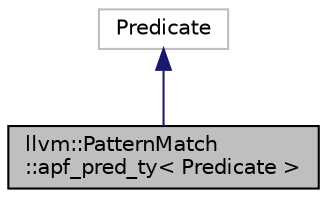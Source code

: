 digraph "llvm::PatternMatch::apf_pred_ty&lt; Predicate &gt;"
{
 // LATEX_PDF_SIZE
  bgcolor="transparent";
  edge [fontname="Helvetica",fontsize="10",labelfontname="Helvetica",labelfontsize="10"];
  node [fontname="Helvetica",fontsize="10",shape=record];
  Node1 [label="llvm::PatternMatch\l::apf_pred_ty\< Predicate \>",height=0.2,width=0.4,color="black", fillcolor="grey75", style="filled", fontcolor="black",tooltip="This helper class is used to match scalar and vector constants that satisfy a specified predicate,..."];
  Node2 -> Node1 [dir="back",color="midnightblue",fontsize="10",style="solid",fontname="Helvetica"];
  Node2 [label="Predicate",height=0.2,width=0.4,color="grey75",tooltip=" "];
}
